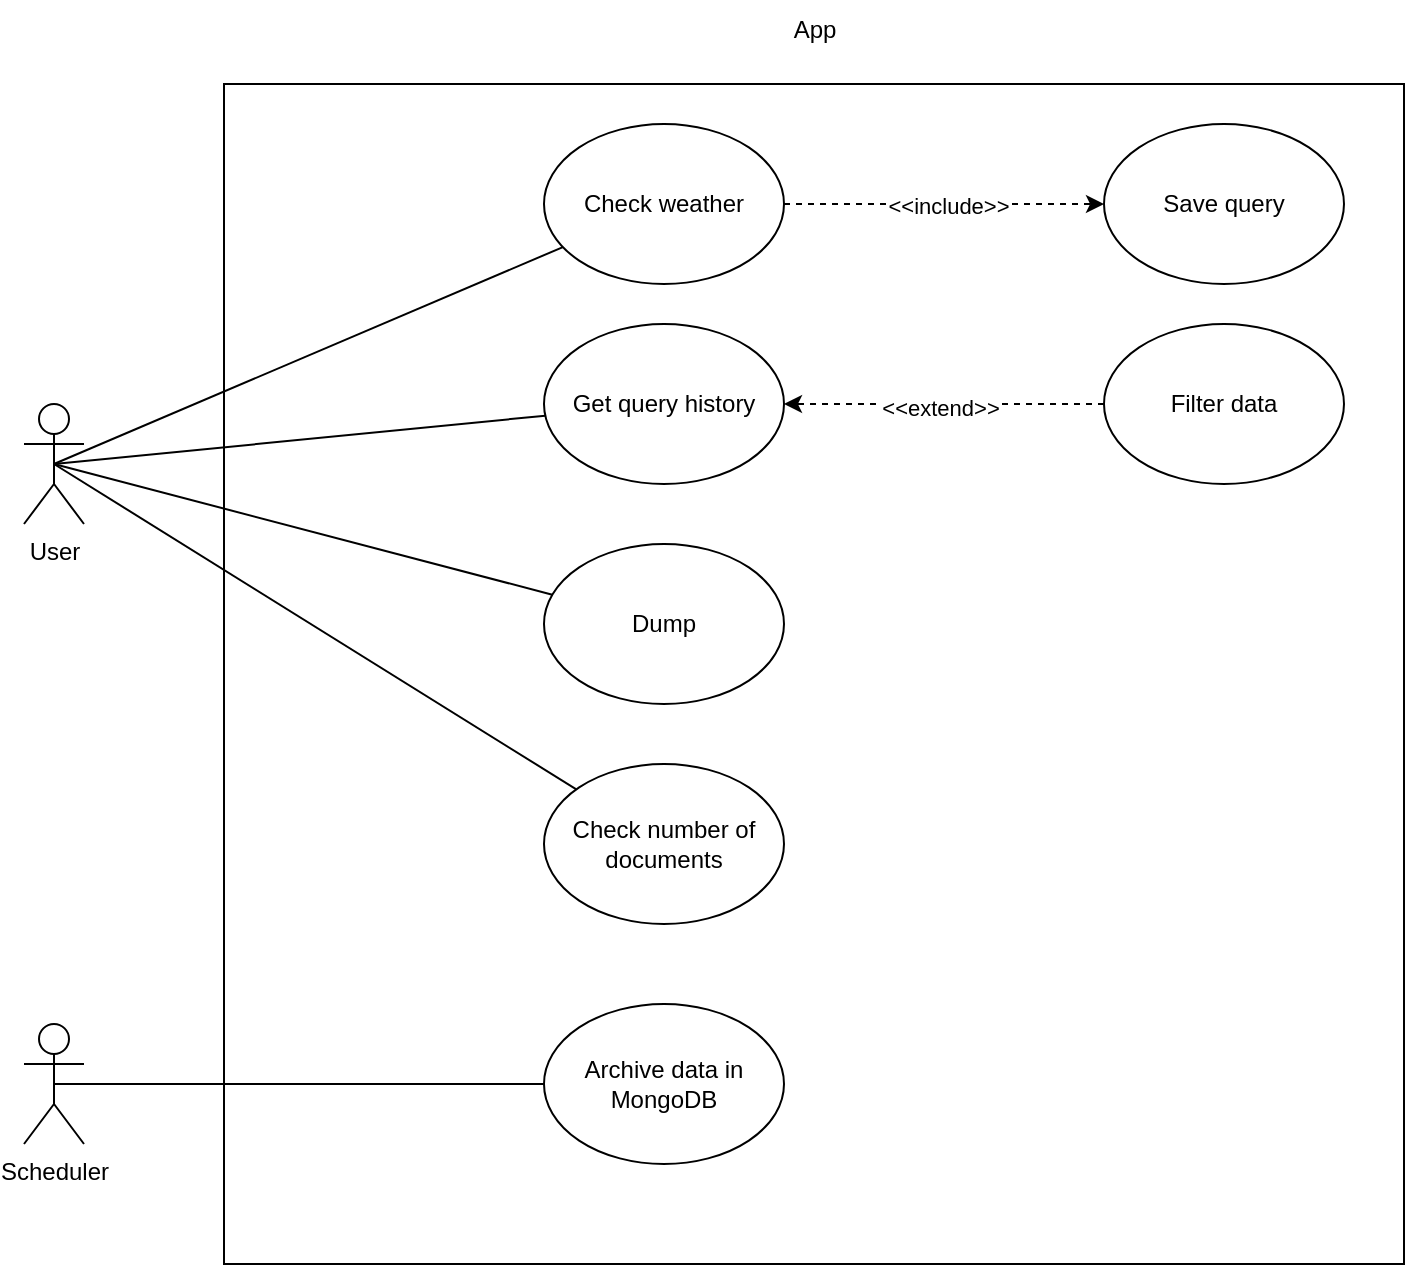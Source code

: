 <mxfile version="27.0.9">
  <diagram name="Page-1" id="cIlQILCrrGd4KflBWFBI">
    <mxGraphModel dx="1426" dy="841" grid="1" gridSize="10" guides="1" tooltips="1" connect="1" arrows="1" fold="1" page="1" pageScale="1" pageWidth="850" pageHeight="1100" math="0" shadow="0">
      <root>
        <mxCell id="0" />
        <mxCell id="1" parent="0" />
        <object label="User&lt;div&gt;&lt;br&gt;&lt;/div&gt;" User="" id="MhZQp5iminDmEZ7JEeEy-1">
          <mxCell style="shape=umlActor;verticalLabelPosition=bottom;verticalAlign=top;html=1;outlineConnect=0;" parent="1" vertex="1">
            <mxGeometry x="200" y="220" width="30" height="60" as="geometry" />
          </mxCell>
        </object>
        <mxCell id="MhZQp5iminDmEZ7JEeEy-2" value="Scheduler" style="shape=umlActor;verticalLabelPosition=bottom;verticalAlign=top;html=1;outlineConnect=0;" parent="1" vertex="1">
          <mxGeometry x="200" y="530" width="30" height="60" as="geometry" />
        </mxCell>
        <mxCell id="MhZQp5iminDmEZ7JEeEy-5" value="" style="rounded=0;whiteSpace=wrap;html=1;" parent="1" vertex="1">
          <mxGeometry x="300" y="60" width="590" height="590" as="geometry" />
        </mxCell>
        <mxCell id="MhZQp5iminDmEZ7JEeEy-6" value="App" style="text;html=1;align=center;verticalAlign=middle;resizable=0;points=[];autosize=1;strokeColor=none;fillColor=none;" parent="1" vertex="1">
          <mxGeometry x="575" y="18" width="40" height="30" as="geometry" />
        </mxCell>
        <mxCell id="MhZQp5iminDmEZ7JEeEy-28" style="edgeStyle=orthogonalEdgeStyle;rounded=0;orthogonalLoop=1;jettySize=auto;html=1;dashed=1;" parent="1" source="MhZQp5iminDmEZ7JEeEy-7" target="MhZQp5iminDmEZ7JEeEy-8" edge="1">
          <mxGeometry relative="1" as="geometry" />
        </mxCell>
        <mxCell id="MhZQp5iminDmEZ7JEeEy-30" value="&amp;lt;&amp;lt;include&amp;gt;&amp;gt;" style="edgeLabel;html=1;align=center;verticalAlign=middle;resizable=0;points=[];" parent="MhZQp5iminDmEZ7JEeEy-28" vertex="1" connectable="0">
          <mxGeometry x="0.025" y="-1" relative="1" as="geometry">
            <mxPoint as="offset" />
          </mxGeometry>
        </mxCell>
        <mxCell id="MhZQp5iminDmEZ7JEeEy-7" value="Check weather" style="ellipse;whiteSpace=wrap;html=1;" parent="1" vertex="1">
          <mxGeometry x="460" y="80" width="120" height="80" as="geometry" />
        </mxCell>
        <mxCell id="MhZQp5iminDmEZ7JEeEy-8" value="Save query" style="ellipse;whiteSpace=wrap;html=1;" parent="1" vertex="1">
          <mxGeometry x="740" y="80" width="120" height="80" as="geometry" />
        </mxCell>
        <mxCell id="MhZQp5iminDmEZ7JEeEy-9" value="Dump" style="ellipse;whiteSpace=wrap;html=1;" parent="1" vertex="1">
          <mxGeometry x="460" y="290" width="120" height="80" as="geometry" />
        </mxCell>
        <mxCell id="MhZQp5iminDmEZ7JEeEy-10" value="Check number of documents" style="ellipse;whiteSpace=wrap;html=1;" parent="1" vertex="1">
          <mxGeometry x="460" y="400" width="120" height="80" as="geometry" />
        </mxCell>
        <mxCell id="MhZQp5iminDmEZ7JEeEy-11" value="Get query history" style="ellipse;whiteSpace=wrap;html=1;" parent="1" vertex="1">
          <mxGeometry x="460" y="180" width="120" height="80" as="geometry" />
        </mxCell>
        <mxCell id="MhZQp5iminDmEZ7JEeEy-13" value="Archive data in MongoDB" style="ellipse;whiteSpace=wrap;html=1;" parent="1" vertex="1">
          <mxGeometry x="460" y="520" width="120" height="80" as="geometry" />
        </mxCell>
        <mxCell id="MhZQp5iminDmEZ7JEeEy-23" value="" style="endArrow=none;html=1;rounded=0;exitX=0.5;exitY=0.5;exitDx=0;exitDy=0;exitPerimeter=0;" parent="1" source="MhZQp5iminDmEZ7JEeEy-1" target="MhZQp5iminDmEZ7JEeEy-7" edge="1">
          <mxGeometry width="50" height="50" relative="1" as="geometry">
            <mxPoint x="700" y="460" as="sourcePoint" />
            <mxPoint x="750" y="410" as="targetPoint" />
          </mxGeometry>
        </mxCell>
        <mxCell id="MhZQp5iminDmEZ7JEeEy-24" value="" style="endArrow=none;html=1;rounded=0;exitX=0.5;exitY=0.5;exitDx=0;exitDy=0;exitPerimeter=0;" parent="1" source="MhZQp5iminDmEZ7JEeEy-1" target="MhZQp5iminDmEZ7JEeEy-11" edge="1">
          <mxGeometry width="50" height="50" relative="1" as="geometry">
            <mxPoint x="220" y="170" as="sourcePoint" />
            <mxPoint x="492" y="162" as="targetPoint" />
          </mxGeometry>
        </mxCell>
        <mxCell id="MhZQp5iminDmEZ7JEeEy-25" value="" style="endArrow=none;html=1;rounded=0;exitX=0.5;exitY=0.5;exitDx=0;exitDy=0;exitPerimeter=0;" parent="1" source="MhZQp5iminDmEZ7JEeEy-1" target="MhZQp5iminDmEZ7JEeEy-9" edge="1">
          <mxGeometry width="50" height="50" relative="1" as="geometry">
            <mxPoint x="380" y="278" as="sourcePoint" />
            <mxPoint x="612" y="240" as="targetPoint" />
          </mxGeometry>
        </mxCell>
        <mxCell id="MhZQp5iminDmEZ7JEeEy-26" value="" style="endArrow=none;html=1;rounded=0;exitX=0.5;exitY=0.5;exitDx=0;exitDy=0;exitPerimeter=0;" parent="1" source="MhZQp5iminDmEZ7JEeEy-1" target="MhZQp5iminDmEZ7JEeEy-10" edge="1">
          <mxGeometry width="50" height="50" relative="1" as="geometry">
            <mxPoint x="430" y="278" as="sourcePoint" />
            <mxPoint x="662" y="240" as="targetPoint" />
          </mxGeometry>
        </mxCell>
        <mxCell id="MhZQp5iminDmEZ7JEeEy-27" value="" style="endArrow=none;html=1;rounded=0;exitX=0.5;exitY=0.5;exitDx=0;exitDy=0;exitPerimeter=0;" parent="1" source="MhZQp5iminDmEZ7JEeEy-2" target="MhZQp5iminDmEZ7JEeEy-13" edge="1">
          <mxGeometry width="50" height="50" relative="1" as="geometry">
            <mxPoint x="490" y="418" as="sourcePoint" />
            <mxPoint x="722" y="380" as="targetPoint" />
          </mxGeometry>
        </mxCell>
        <mxCell id="MhZQp5iminDmEZ7JEeEy-32" value="Filter data" style="ellipse;whiteSpace=wrap;html=1;" parent="1" vertex="1">
          <mxGeometry x="740" y="180" width="120" height="80" as="geometry" />
        </mxCell>
        <mxCell id="MhZQp5iminDmEZ7JEeEy-33" value="" style="endArrow=classic;html=1;rounded=0;dashed=1;" parent="1" source="MhZQp5iminDmEZ7JEeEy-32" target="MhZQp5iminDmEZ7JEeEy-11" edge="1">
          <mxGeometry width="50" height="50" relative="1" as="geometry">
            <mxPoint x="700" y="360" as="sourcePoint" />
            <mxPoint x="750" y="310" as="targetPoint" />
          </mxGeometry>
        </mxCell>
        <mxCell id="MhZQp5iminDmEZ7JEeEy-34" value="&amp;lt;&amp;lt;extend&amp;gt;&amp;gt;" style="edgeLabel;html=1;align=center;verticalAlign=middle;resizable=0;points=[];" parent="MhZQp5iminDmEZ7JEeEy-33" vertex="1" connectable="0">
          <mxGeometry x="0.025" y="2" relative="1" as="geometry">
            <mxPoint as="offset" />
          </mxGeometry>
        </mxCell>
      </root>
    </mxGraphModel>
  </diagram>
</mxfile>
